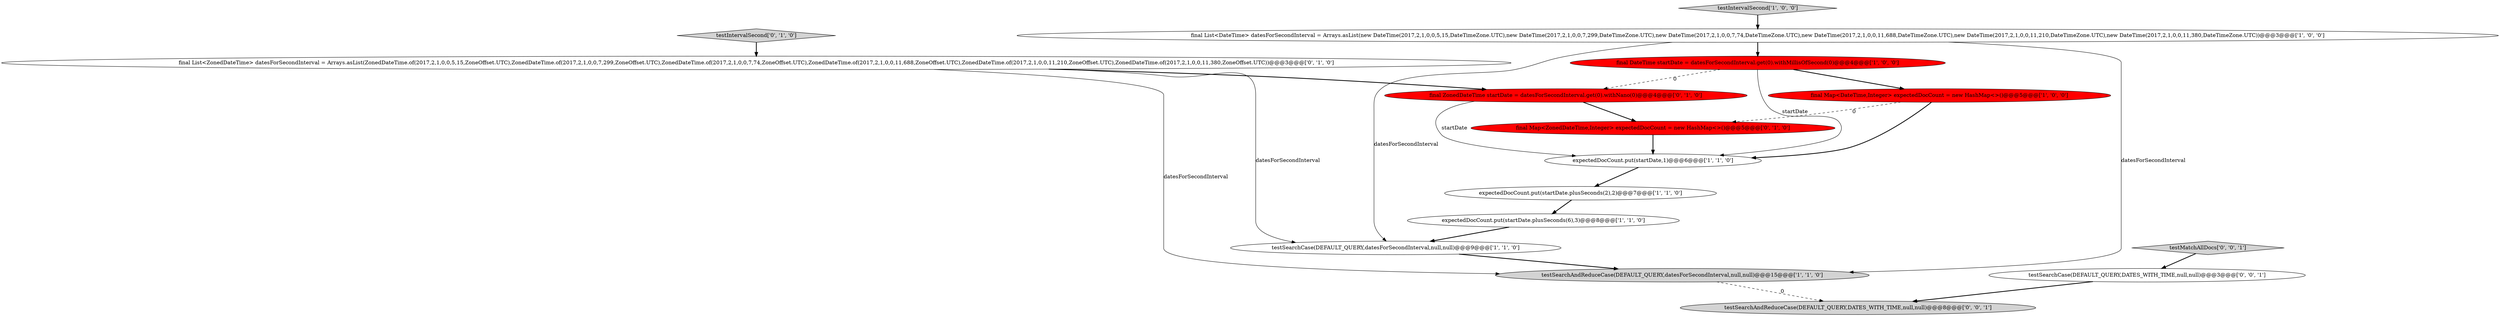 digraph {
1 [style = filled, label = "expectedDocCount.put(startDate,1)@@@6@@@['1', '1', '0']", fillcolor = white, shape = ellipse image = "AAA0AAABBB1BBB"];
6 [style = filled, label = "final Map<DateTime,Integer> expectedDocCount = new HashMap<>()@@@5@@@['1', '0', '0']", fillcolor = red, shape = ellipse image = "AAA1AAABBB1BBB"];
2 [style = filled, label = "testSearchAndReduceCase(DEFAULT_QUERY,datesForSecondInterval,null,null)@@@15@@@['1', '1', '0']", fillcolor = lightgray, shape = ellipse image = "AAA0AAABBB1BBB"];
7 [style = filled, label = "expectedDocCount.put(startDate.plusSeconds(2),2)@@@7@@@['1', '1', '0']", fillcolor = white, shape = ellipse image = "AAA0AAABBB1BBB"];
4 [style = filled, label = "final List<DateTime> datesForSecondInterval = Arrays.asList(new DateTime(2017,2,1,0,0,5,15,DateTimeZone.UTC),new DateTime(2017,2,1,0,0,7,299,DateTimeZone.UTC),new DateTime(2017,2,1,0,0,7,74,DateTimeZone.UTC),new DateTime(2017,2,1,0,0,11,688,DateTimeZone.UTC),new DateTime(2017,2,1,0,0,11,210,DateTimeZone.UTC),new DateTime(2017,2,1,0,0,11,380,DateTimeZone.UTC))@@@3@@@['1', '0', '0']", fillcolor = white, shape = ellipse image = "AAA0AAABBB1BBB"];
13 [style = filled, label = "testSearchCase(DEFAULT_QUERY,DATES_WITH_TIME,null,null)@@@3@@@['0', '0', '1']", fillcolor = white, shape = ellipse image = "AAA0AAABBB3BBB"];
12 [style = filled, label = "final Map<ZonedDateTime,Integer> expectedDocCount = new HashMap<>()@@@5@@@['0', '1', '0']", fillcolor = red, shape = ellipse image = "AAA1AAABBB2BBB"];
11 [style = filled, label = "testIntervalSecond['0', '1', '0']", fillcolor = lightgray, shape = diamond image = "AAA0AAABBB2BBB"];
15 [style = filled, label = "testSearchAndReduceCase(DEFAULT_QUERY,DATES_WITH_TIME,null,null)@@@8@@@['0', '0', '1']", fillcolor = lightgray, shape = ellipse image = "AAA0AAABBB3BBB"];
14 [style = filled, label = "testMatchAllDocs['0', '0', '1']", fillcolor = lightgray, shape = diamond image = "AAA0AAABBB3BBB"];
5 [style = filled, label = "expectedDocCount.put(startDate.plusSeconds(6),3)@@@8@@@['1', '1', '0']", fillcolor = white, shape = ellipse image = "AAA0AAABBB1BBB"];
8 [style = filled, label = "testSearchCase(DEFAULT_QUERY,datesForSecondInterval,null,null)@@@9@@@['1', '1', '0']", fillcolor = white, shape = ellipse image = "AAA0AAABBB1BBB"];
3 [style = filled, label = "testIntervalSecond['1', '0', '0']", fillcolor = lightgray, shape = diamond image = "AAA0AAABBB1BBB"];
0 [style = filled, label = "final DateTime startDate = datesForSecondInterval.get(0).withMillisOfSecond(0)@@@4@@@['1', '0', '0']", fillcolor = red, shape = ellipse image = "AAA1AAABBB1BBB"];
10 [style = filled, label = "final List<ZonedDateTime> datesForSecondInterval = Arrays.asList(ZonedDateTime.of(2017,2,1,0,0,5,15,ZoneOffset.UTC),ZonedDateTime.of(2017,2,1,0,0,7,299,ZoneOffset.UTC),ZonedDateTime.of(2017,2,1,0,0,7,74,ZoneOffset.UTC),ZonedDateTime.of(2017,2,1,0,0,11,688,ZoneOffset.UTC),ZonedDateTime.of(2017,2,1,0,0,11,210,ZoneOffset.UTC),ZonedDateTime.of(2017,2,1,0,0,11,380,ZoneOffset.UTC))@@@3@@@['0', '1', '0']", fillcolor = white, shape = ellipse image = "AAA0AAABBB2BBB"];
9 [style = filled, label = "final ZonedDateTime startDate = datesForSecondInterval.get(0).withNano(0)@@@4@@@['0', '1', '0']", fillcolor = red, shape = ellipse image = "AAA1AAABBB2BBB"];
5->8 [style = bold, label=""];
0->6 [style = bold, label=""];
10->8 [style = solid, label="datesForSecondInterval"];
12->1 [style = bold, label=""];
1->7 [style = bold, label=""];
3->4 [style = bold, label=""];
4->0 [style = bold, label=""];
4->2 [style = solid, label="datesForSecondInterval"];
6->12 [style = dashed, label="0"];
2->15 [style = dashed, label="0"];
6->1 [style = bold, label=""];
7->5 [style = bold, label=""];
10->2 [style = solid, label="datesForSecondInterval"];
0->1 [style = solid, label="startDate"];
8->2 [style = bold, label=""];
11->10 [style = bold, label=""];
10->9 [style = bold, label=""];
9->12 [style = bold, label=""];
13->15 [style = bold, label=""];
14->13 [style = bold, label=""];
0->9 [style = dashed, label="0"];
9->1 [style = solid, label="startDate"];
4->8 [style = solid, label="datesForSecondInterval"];
}
